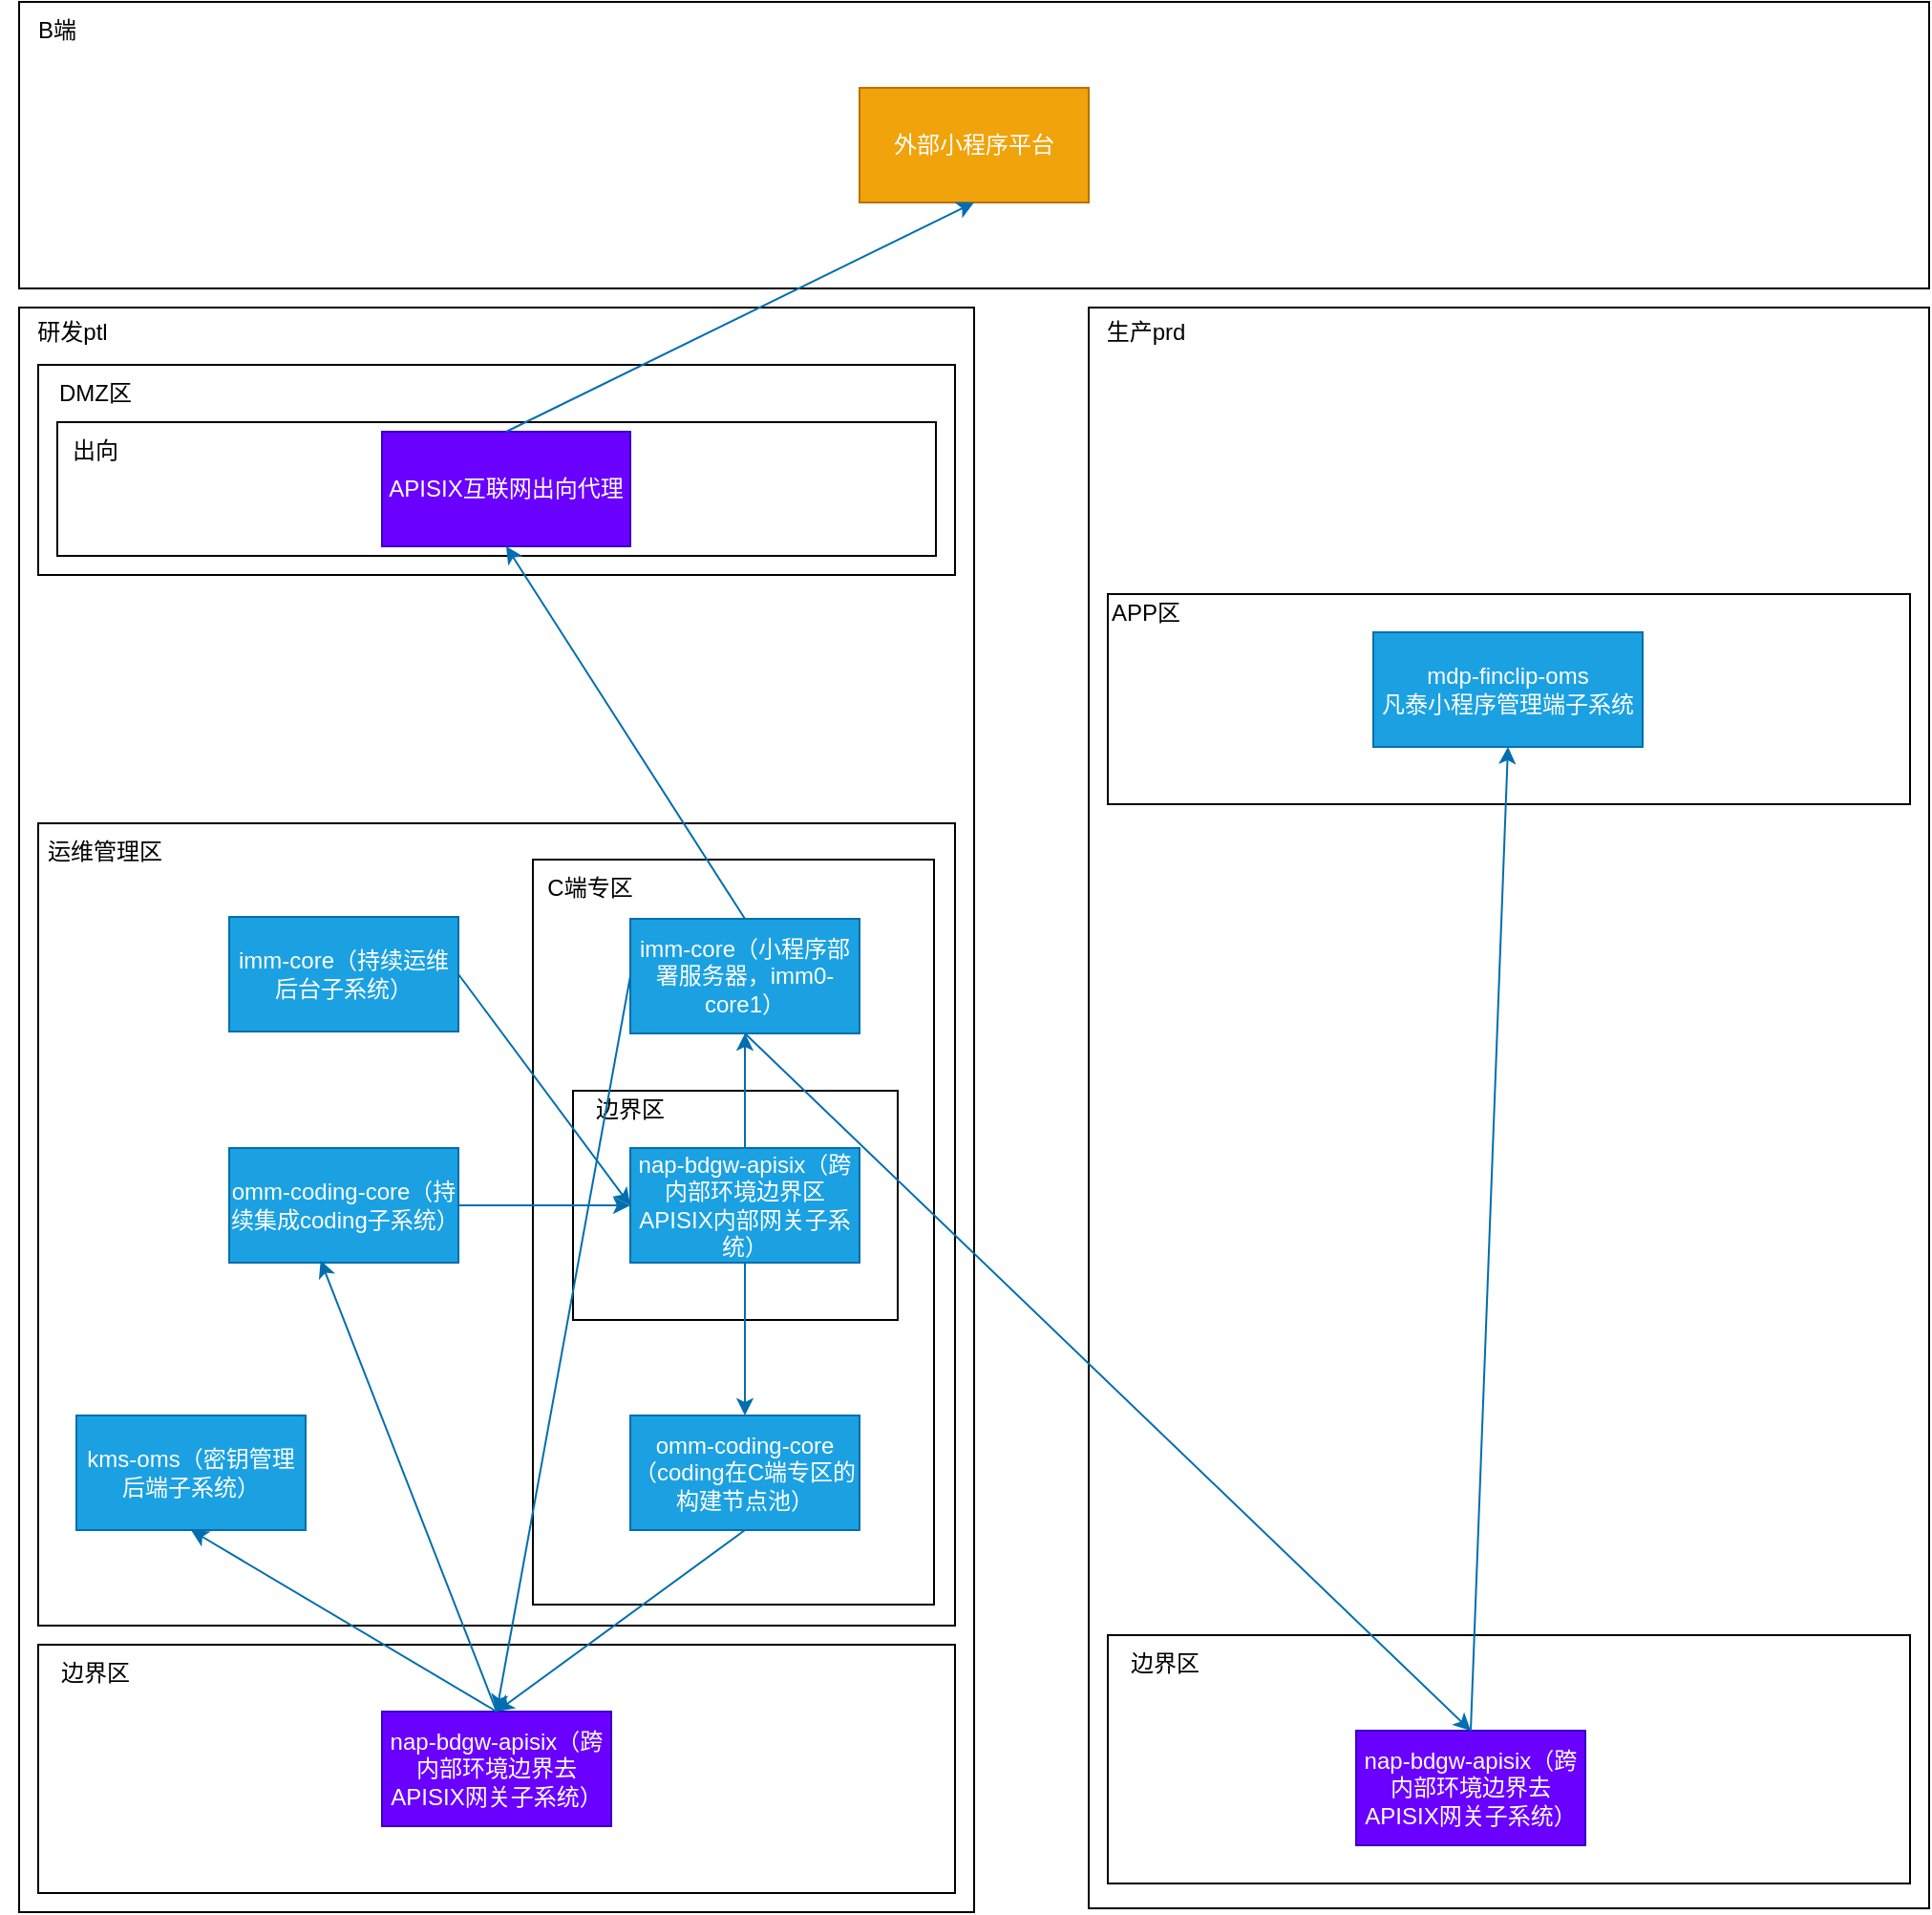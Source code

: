 <mxfile version="21.6.5" type="github">
  <diagram name="第 1 页" id="z9abY0_CvP_dG1NvMjt6">
    <mxGraphModel dx="2220" dy="2342" grid="1" gridSize="10" guides="1" tooltips="1" connect="1" arrows="1" fold="1" page="1" pageScale="1" pageWidth="827" pageHeight="1169" math="0" shadow="0">
      <root>
        <mxCell id="0" />
        <mxCell id="1" parent="0" />
        <mxCell id="IF7lXH0frqbOglrht8Lf-1" value="" style="rounded=0;whiteSpace=wrap;html=1;" vertex="1" parent="1">
          <mxGeometry x="250" y="-130" width="500" height="840" as="geometry" />
        </mxCell>
        <mxCell id="IF7lXH0frqbOglrht8Lf-2" value="" style="whiteSpace=wrap;html=1;" vertex="1" parent="1">
          <mxGeometry x="260" y="140" width="480" height="420" as="geometry" />
        </mxCell>
        <mxCell id="IF7lXH0frqbOglrht8Lf-3" value="" style="rounded=0;whiteSpace=wrap;html=1;" vertex="1" parent="1">
          <mxGeometry x="320" y="600" width="120" height="60" as="geometry" />
        </mxCell>
        <mxCell id="IF7lXH0frqbOglrht8Lf-4" value="运维管理区" style="text;html=1;strokeColor=none;fillColor=none;align=center;verticalAlign=middle;whiteSpace=wrap;rounded=0;" vertex="1" parent="1">
          <mxGeometry x="260" y="140" width="70" height="30" as="geometry" />
        </mxCell>
        <mxCell id="IF7lXH0frqbOglrht8Lf-5" value="" style="rounded=0;whiteSpace=wrap;html=1;" vertex="1" parent="1">
          <mxGeometry x="260" y="570" width="480" height="130" as="geometry" />
        </mxCell>
        <mxCell id="IF7lXH0frqbOglrht8Lf-6" value="边界区" style="text;html=1;strokeColor=none;fillColor=none;align=center;verticalAlign=middle;whiteSpace=wrap;rounded=0;" vertex="1" parent="1">
          <mxGeometry x="260" y="570" width="60" height="30" as="geometry" />
        </mxCell>
        <mxCell id="IF7lXH0frqbOglrht8Lf-7" value="nap-bdgw-apisix（跨内部环境边界去APISIX网关子系统）" style="rounded=0;whiteSpace=wrap;html=1;fillColor=#6a00ff;fontColor=#ffffff;strokeColor=#3700CC;" vertex="1" parent="1">
          <mxGeometry x="440" y="605" width="120" height="60" as="geometry" />
        </mxCell>
        <mxCell id="IF7lXH0frqbOglrht8Lf-8" value="kms-oms（密钥管理后端子系统）" style="rounded=0;whiteSpace=wrap;html=1;fillColor=#1ba1e2;fontColor=#ffffff;strokeColor=#006EAF;" vertex="1" parent="1">
          <mxGeometry x="280" y="450" width="120" height="60" as="geometry" />
        </mxCell>
        <mxCell id="IF7lXH0frqbOglrht8Lf-9" value="omm-coding-core（持续集成coding子系统）" style="rounded=0;whiteSpace=wrap;html=1;fillColor=#1ba1e2;fontColor=#ffffff;strokeColor=#006EAF;" vertex="1" parent="1">
          <mxGeometry x="360" y="310" width="120" height="60" as="geometry" />
        </mxCell>
        <mxCell id="IF7lXH0frqbOglrht8Lf-10" value="imm-core（持续运维后台子系统）" style="rounded=0;whiteSpace=wrap;html=1;fillColor=#1ba1e2;fontColor=#ffffff;strokeColor=#006EAF;" vertex="1" parent="1">
          <mxGeometry x="360" y="189" width="120" height="60" as="geometry" />
        </mxCell>
        <mxCell id="IF7lXH0frqbOglrht8Lf-11" value="" style="rounded=0;whiteSpace=wrap;html=1;" vertex="1" parent="1">
          <mxGeometry x="519" y="159" width="210" height="390" as="geometry" />
        </mxCell>
        <mxCell id="IF7lXH0frqbOglrht8Lf-12" value="imm-core（小程序部署服务器，imm0-core1）" style="rounded=0;whiteSpace=wrap;html=1;fillColor=#1ba1e2;fontColor=#ffffff;strokeColor=#006EAF;" vertex="1" parent="1">
          <mxGeometry x="570" y="190" width="120" height="60" as="geometry" />
        </mxCell>
        <mxCell id="IF7lXH0frqbOglrht8Lf-13" value="omm-coding-core（coding在C端专区的构建节点池）" style="rounded=0;whiteSpace=wrap;html=1;fillColor=#1ba1e2;fontColor=#ffffff;strokeColor=#006EAF;" vertex="1" parent="1">
          <mxGeometry x="570" y="450" width="120" height="60" as="geometry" />
        </mxCell>
        <mxCell id="IF7lXH0frqbOglrht8Lf-14" value="C端专区" style="text;html=1;strokeColor=none;fillColor=none;align=center;verticalAlign=middle;whiteSpace=wrap;rounded=0;" vertex="1" parent="1">
          <mxGeometry x="519" y="159" width="60" height="30" as="geometry" />
        </mxCell>
        <mxCell id="IF7lXH0frqbOglrht8Lf-15" value="" style="rounded=0;whiteSpace=wrap;html=1;" vertex="1" parent="1">
          <mxGeometry x="260" y="-100" width="480" height="110" as="geometry" />
        </mxCell>
        <mxCell id="IF7lXH0frqbOglrht8Lf-16" value="DMZ区" style="text;html=1;strokeColor=none;fillColor=none;align=center;verticalAlign=middle;whiteSpace=wrap;rounded=0;" vertex="1" parent="1">
          <mxGeometry x="260" y="-100" width="60" height="30" as="geometry" />
        </mxCell>
        <mxCell id="IF7lXH0frqbOglrht8Lf-17" value="" style="rounded=0;whiteSpace=wrap;html=1;" vertex="1" parent="1">
          <mxGeometry x="270" y="-70" width="460" height="70" as="geometry" />
        </mxCell>
        <mxCell id="IF7lXH0frqbOglrht8Lf-18" value="出向" style="text;html=1;strokeColor=none;fillColor=none;align=center;verticalAlign=middle;whiteSpace=wrap;rounded=0;" vertex="1" parent="1">
          <mxGeometry x="260" y="-70" width="60" height="30" as="geometry" />
        </mxCell>
        <mxCell id="IF7lXH0frqbOglrht8Lf-19" value="研发ptl" style="text;html=1;strokeColor=none;fillColor=none;align=center;verticalAlign=middle;whiteSpace=wrap;rounded=0;" vertex="1" parent="1">
          <mxGeometry x="248" y="-132" width="60" height="30" as="geometry" />
        </mxCell>
        <mxCell id="IF7lXH0frqbOglrht8Lf-20" value="" style="rounded=0;whiteSpace=wrap;html=1;" vertex="1" parent="1">
          <mxGeometry x="810" y="-130" width="440" height="838" as="geometry" />
        </mxCell>
        <mxCell id="IF7lXH0frqbOglrht8Lf-21" value="生产prd" style="text;html=1;strokeColor=none;fillColor=none;align=center;verticalAlign=middle;whiteSpace=wrap;rounded=0;" vertex="1" parent="1">
          <mxGeometry x="810" y="-132" width="60" height="30" as="geometry" />
        </mxCell>
        <mxCell id="IF7lXH0frqbOglrht8Lf-26" value="APISIX互联网出向代理" style="rounded=0;whiteSpace=wrap;html=1;fillColor=#6a00ff;fontColor=#ffffff;strokeColor=#3700CC;" vertex="1" parent="1">
          <mxGeometry x="440" y="-65" width="130" height="60" as="geometry" />
        </mxCell>
        <mxCell id="IF7lXH0frqbOglrht8Lf-37" value="" style="rounded=0;whiteSpace=wrap;html=1;" vertex="1" parent="1">
          <mxGeometry x="820" y="20" width="420" height="110" as="geometry" />
        </mxCell>
        <mxCell id="IF7lXH0frqbOglrht8Lf-38" value="APP区" style="text;html=1;strokeColor=none;fillColor=none;align=center;verticalAlign=middle;whiteSpace=wrap;rounded=0;" vertex="1" parent="1">
          <mxGeometry x="810" y="15" width="60" height="30" as="geometry" />
        </mxCell>
        <mxCell id="IF7lXH0frqbOglrht8Lf-39" value="mdp-finclip-oms&lt;br&gt;凡泰小程序管理端子系统" style="rounded=0;whiteSpace=wrap;html=1;fillColor=#1ba1e2;fontColor=#ffffff;strokeColor=#006EAF;" vertex="1" parent="1">
          <mxGeometry x="959" y="40" width="141" height="60" as="geometry" />
        </mxCell>
        <mxCell id="IF7lXH0frqbOglrht8Lf-40" value="" style="rounded=0;whiteSpace=wrap;html=1;" vertex="1" parent="1">
          <mxGeometry x="250" y="-290" width="1000" height="150" as="geometry" />
        </mxCell>
        <mxCell id="IF7lXH0frqbOglrht8Lf-41" value="B端" style="text;html=1;strokeColor=none;fillColor=none;align=center;verticalAlign=middle;whiteSpace=wrap;rounded=0;" vertex="1" parent="1">
          <mxGeometry x="240" y="-290" width="60" height="30" as="geometry" />
        </mxCell>
        <mxCell id="IF7lXH0frqbOglrht8Lf-42" value="外部小程序平台" style="rounded=0;whiteSpace=wrap;html=1;fillColor=#f0a30a;fontColor=#FFFFFF;strokeColor=#BD7000;" vertex="1" parent="1">
          <mxGeometry x="690" y="-245" width="120" height="60" as="geometry" />
        </mxCell>
        <mxCell id="IF7lXH0frqbOglrht8Lf-43" value="" style="endArrow=classic;html=1;rounded=0;exitX=0.5;exitY=0;exitDx=0;exitDy=0;entryX=0.5;entryY=1;entryDx=0;entryDy=0;fillColor=#1ba1e2;strokeColor=#006EAF;" edge="1" parent="1" source="IF7lXH0frqbOglrht8Lf-7" target="IF7lXH0frqbOglrht8Lf-8">
          <mxGeometry width="50" height="50" relative="1" as="geometry">
            <mxPoint x="630" y="390" as="sourcePoint" />
            <mxPoint x="680" y="340" as="targetPoint" />
          </mxGeometry>
        </mxCell>
        <mxCell id="IF7lXH0frqbOglrht8Lf-44" value="" style="endArrow=classic;html=1;rounded=0;exitX=0.5;exitY=0;exitDx=0;exitDy=0;entryX=0.399;entryY=0.981;entryDx=0;entryDy=0;fillColor=#1ba1e2;strokeColor=#006EAF;entryPerimeter=0;" edge="1" parent="1" source="IF7lXH0frqbOglrht8Lf-7" target="IF7lXH0frqbOglrht8Lf-9">
          <mxGeometry width="50" height="50" relative="1" as="geometry">
            <mxPoint x="510" y="615" as="sourcePoint" />
            <mxPoint x="350" y="520" as="targetPoint" />
          </mxGeometry>
        </mxCell>
        <mxCell id="IF7lXH0frqbOglrht8Lf-45" value="" style="endArrow=classic;html=1;rounded=0;exitX=0.5;exitY=1;exitDx=0;exitDy=0;fillColor=#1ba1e2;strokeColor=#006EAF;entryX=0.5;entryY=0;entryDx=0;entryDy=0;" edge="1" parent="1" source="IF7lXH0frqbOglrht8Lf-13" target="IF7lXH0frqbOglrht8Lf-7">
          <mxGeometry width="50" height="50" relative="1" as="geometry">
            <mxPoint x="510" y="615" as="sourcePoint" />
            <mxPoint x="500" y="600" as="targetPoint" />
          </mxGeometry>
        </mxCell>
        <mxCell id="IF7lXH0frqbOglrht8Lf-46" value="" style="rounded=0;whiteSpace=wrap;html=1;" vertex="1" parent="1">
          <mxGeometry x="540" y="280" width="170" height="120" as="geometry" />
        </mxCell>
        <mxCell id="IF7lXH0frqbOglrht8Lf-47" value="nap-bdgw-apisix（跨内部环境边界区APISIX内部网关子系统）" style="rounded=0;whiteSpace=wrap;html=1;fillColor=#1ba1e2;fontColor=#ffffff;strokeColor=#006EAF;" vertex="1" parent="1">
          <mxGeometry x="570" y="310" width="120" height="60" as="geometry" />
        </mxCell>
        <mxCell id="IF7lXH0frqbOglrht8Lf-48" value="边界区" style="text;html=1;strokeColor=none;fillColor=none;align=center;verticalAlign=middle;whiteSpace=wrap;rounded=0;" vertex="1" parent="1">
          <mxGeometry x="540" y="275" width="60" height="30" as="geometry" />
        </mxCell>
        <mxCell id="IF7lXH0frqbOglrht8Lf-49" value="" style="endArrow=classic;html=1;rounded=0;exitX=0.5;exitY=1;exitDx=0;exitDy=0;fillColor=#1ba1e2;strokeColor=#006EAF;" edge="1" parent="1" source="IF7lXH0frqbOglrht8Lf-47" target="IF7lXH0frqbOglrht8Lf-13">
          <mxGeometry width="50" height="50" relative="1" as="geometry">
            <mxPoint x="640" y="520" as="sourcePoint" />
            <mxPoint x="510" y="615" as="targetPoint" />
          </mxGeometry>
        </mxCell>
        <mxCell id="IF7lXH0frqbOglrht8Lf-50" value="" style="endArrow=classic;html=1;rounded=0;exitX=0.5;exitY=0;exitDx=0;exitDy=0;fillColor=#1ba1e2;strokeColor=#006EAF;entryX=0.5;entryY=1;entryDx=0;entryDy=0;" edge="1" parent="1" source="IF7lXH0frqbOglrht8Lf-47" target="IF7lXH0frqbOglrht8Lf-12">
          <mxGeometry width="50" height="50" relative="1" as="geometry">
            <mxPoint x="640" y="380" as="sourcePoint" />
            <mxPoint x="640" y="460" as="targetPoint" />
          </mxGeometry>
        </mxCell>
        <mxCell id="IF7lXH0frqbOglrht8Lf-51" value="" style="endArrow=classic;html=1;rounded=0;exitX=0;exitY=0.5;exitDx=0;exitDy=0;fillColor=#1ba1e2;strokeColor=#006EAF;entryX=0.5;entryY=0;entryDx=0;entryDy=0;" edge="1" parent="1" source="IF7lXH0frqbOglrht8Lf-12" target="IF7lXH0frqbOglrht8Lf-7">
          <mxGeometry width="50" height="50" relative="1" as="geometry">
            <mxPoint x="640" y="320" as="sourcePoint" />
            <mxPoint x="640" y="260" as="targetPoint" />
          </mxGeometry>
        </mxCell>
        <mxCell id="IF7lXH0frqbOglrht8Lf-52" value="" style="endArrow=classic;html=1;rounded=0;exitX=1;exitY=0.5;exitDx=0;exitDy=0;fillColor=#1ba1e2;strokeColor=#006EAF;entryX=0;entryY=0.5;entryDx=0;entryDy=0;" edge="1" parent="1" source="IF7lXH0frqbOglrht8Lf-10" target="IF7lXH0frqbOglrht8Lf-47">
          <mxGeometry width="50" height="50" relative="1" as="geometry">
            <mxPoint x="580" y="230" as="sourcePoint" />
            <mxPoint x="510" y="615" as="targetPoint" />
          </mxGeometry>
        </mxCell>
        <mxCell id="IF7lXH0frqbOglrht8Lf-53" value="" style="endArrow=classic;html=1;rounded=0;exitX=1;exitY=0.5;exitDx=0;exitDy=0;fillColor=#1ba1e2;strokeColor=#006EAF;entryX=0;entryY=0.5;entryDx=0;entryDy=0;" edge="1" parent="1" source="IF7lXH0frqbOglrht8Lf-9" target="IF7lXH0frqbOglrht8Lf-47">
          <mxGeometry width="50" height="50" relative="1" as="geometry">
            <mxPoint x="490" y="229" as="sourcePoint" />
            <mxPoint x="580" y="350" as="targetPoint" />
          </mxGeometry>
        </mxCell>
        <mxCell id="IF7lXH0frqbOglrht8Lf-54" value="" style="endArrow=classic;html=1;rounded=0;exitX=0.5;exitY=0;exitDx=0;exitDy=0;fillColor=#1ba1e2;strokeColor=#006EAF;entryX=0.5;entryY=1;entryDx=0;entryDy=0;" edge="1" parent="1" source="IF7lXH0frqbOglrht8Lf-12" target="IF7lXH0frqbOglrht8Lf-26">
          <mxGeometry width="50" height="50" relative="1" as="geometry">
            <mxPoint x="490" y="350" as="sourcePoint" />
            <mxPoint x="580" y="350" as="targetPoint" />
          </mxGeometry>
        </mxCell>
        <mxCell id="IF7lXH0frqbOglrht8Lf-55" value="" style="endArrow=classic;html=1;rounded=0;exitX=0.5;exitY=0;exitDx=0;exitDy=0;fillColor=#1ba1e2;strokeColor=#006EAF;entryX=0.5;entryY=1;entryDx=0;entryDy=0;" edge="1" parent="1" source="IF7lXH0frqbOglrht8Lf-26" target="IF7lXH0frqbOglrht8Lf-42">
          <mxGeometry width="50" height="50" relative="1" as="geometry">
            <mxPoint x="640" y="200" as="sourcePoint" />
            <mxPoint x="515" y="5" as="targetPoint" />
          </mxGeometry>
        </mxCell>
        <mxCell id="IF7lXH0frqbOglrht8Lf-69" value="" style="rounded=0;whiteSpace=wrap;html=1;" vertex="1" parent="1">
          <mxGeometry x="820" y="565" width="420" height="130" as="geometry" />
        </mxCell>
        <mxCell id="IF7lXH0frqbOglrht8Lf-68" value="nap-bdgw-apisix（跨内部环境边界去APISIX网关子系统）" style="rounded=0;whiteSpace=wrap;html=1;fillColor=#6a00ff;fontColor=#ffffff;strokeColor=#3700CC;" vertex="1" parent="1">
          <mxGeometry x="950" y="615" width="120" height="60" as="geometry" />
        </mxCell>
        <mxCell id="IF7lXH0frqbOglrht8Lf-70" value="边界区" style="text;html=1;strokeColor=none;fillColor=none;align=center;verticalAlign=middle;whiteSpace=wrap;rounded=0;" vertex="1" parent="1">
          <mxGeometry x="820" y="565" width="60" height="30" as="geometry" />
        </mxCell>
        <mxCell id="IF7lXH0frqbOglrht8Lf-56" value="" style="endArrow=classic;html=1;rounded=0;exitX=0.5;exitY=1;exitDx=0;exitDy=0;fillColor=#1ba1e2;strokeColor=#006EAF;entryX=0.5;entryY=0;entryDx=0;entryDy=0;" edge="1" parent="1" source="IF7lXH0frqbOglrht8Lf-12" target="IF7lXH0frqbOglrht8Lf-68">
          <mxGeometry width="50" height="50" relative="1" as="geometry">
            <mxPoint x="640" y="200" as="sourcePoint" />
            <mxPoint x="1030" y="100" as="targetPoint" />
          </mxGeometry>
        </mxCell>
        <mxCell id="IF7lXH0frqbOglrht8Lf-71" value="" style="endArrow=classic;html=1;rounded=0;exitX=0.5;exitY=0;exitDx=0;exitDy=0;fillColor=#1ba1e2;strokeColor=#006EAF;entryX=0.5;entryY=1;entryDx=0;entryDy=0;" edge="1" parent="1" source="IF7lXH0frqbOglrht8Lf-68" target="IF7lXH0frqbOglrht8Lf-39">
          <mxGeometry width="50" height="50" relative="1" as="geometry">
            <mxPoint x="640" y="200" as="sourcePoint" />
            <mxPoint x="1020" y="625" as="targetPoint" />
          </mxGeometry>
        </mxCell>
      </root>
    </mxGraphModel>
  </diagram>
</mxfile>
